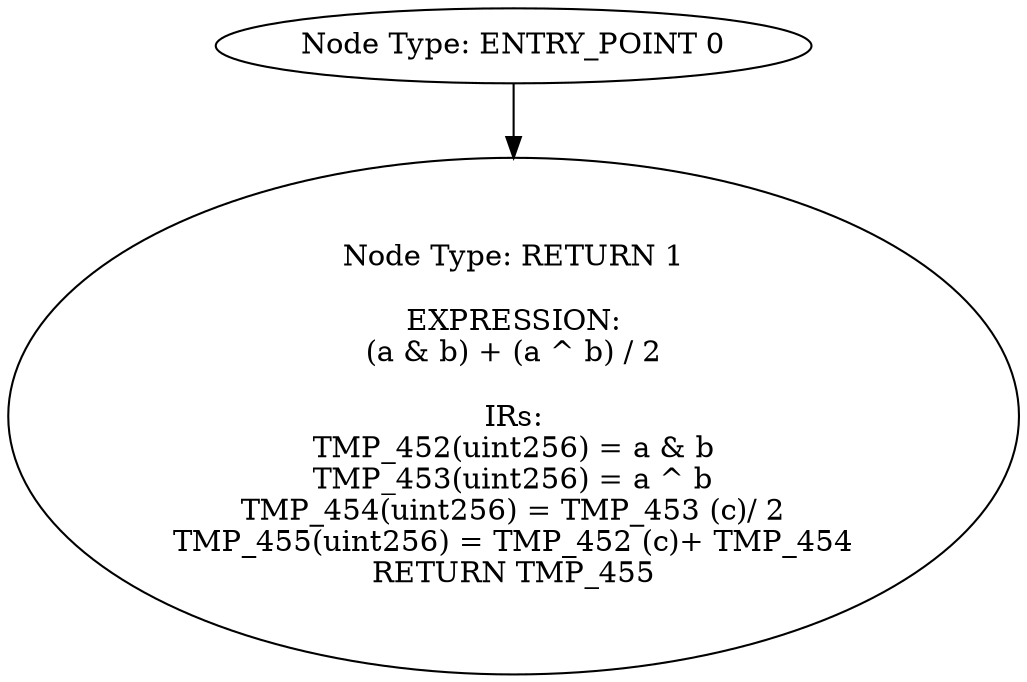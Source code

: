 digraph{
0[label="Node Type: ENTRY_POINT 0
"];
0->1;
1[label="Node Type: RETURN 1

EXPRESSION:
(a & b) + (a ^ b) / 2

IRs:
TMP_452(uint256) = a & b
TMP_453(uint256) = a ^ b
TMP_454(uint256) = TMP_453 (c)/ 2
TMP_455(uint256) = TMP_452 (c)+ TMP_454
RETURN TMP_455"];
}
